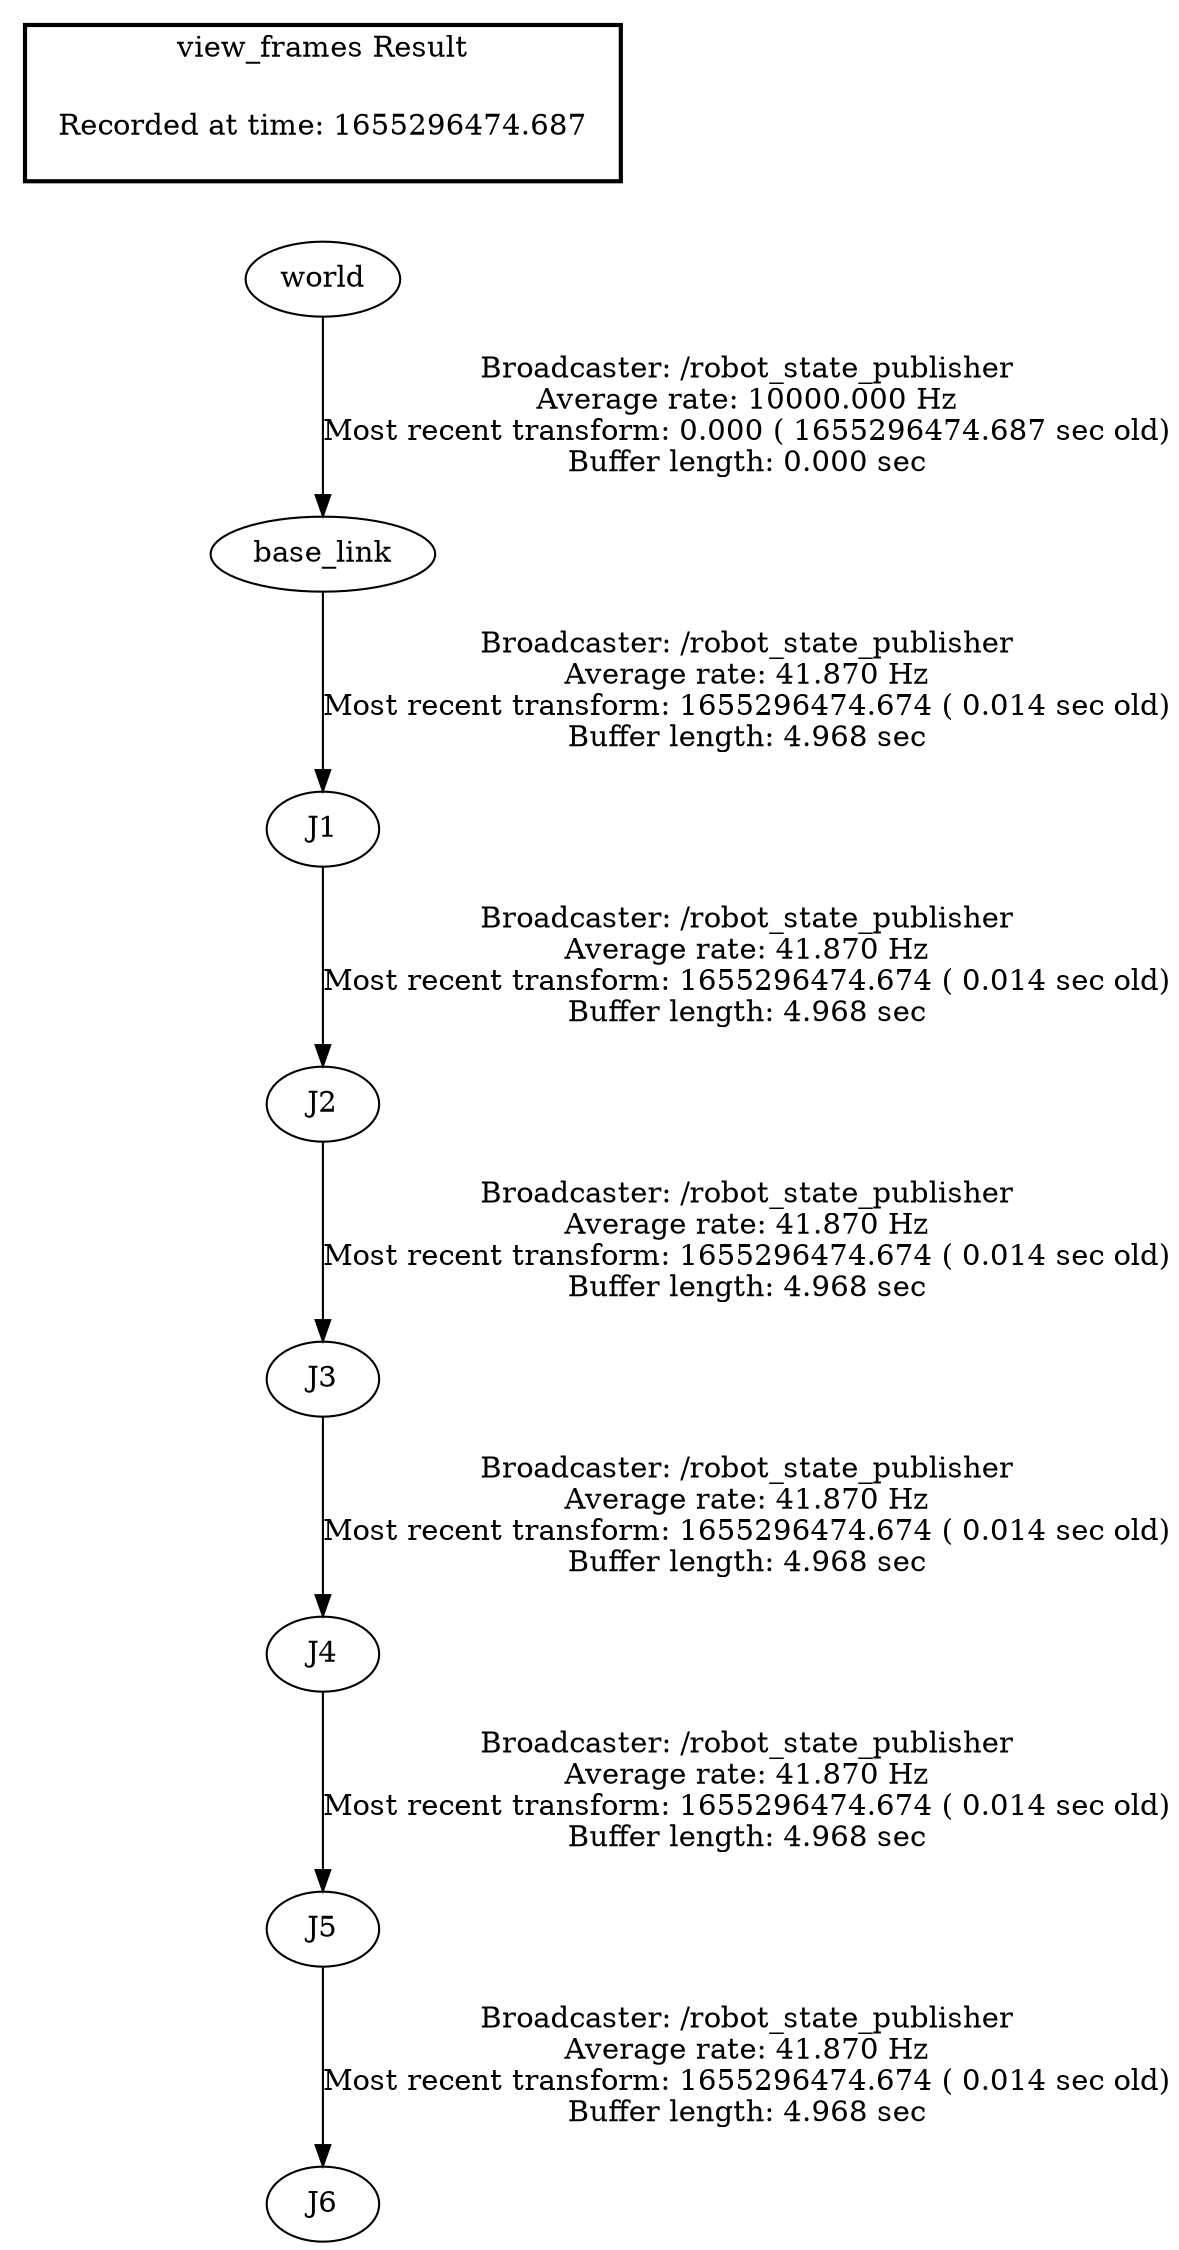 digraph G {
"world" -> "base_link"[label="Broadcaster: /robot_state_publisher\nAverage rate: 10000.000 Hz\nMost recent transform: 0.000 ( 1655296474.687 sec old)\nBuffer length: 0.000 sec\n"];
"base_link" -> "J1"[label="Broadcaster: /robot_state_publisher\nAverage rate: 41.870 Hz\nMost recent transform: 1655296474.674 ( 0.014 sec old)\nBuffer length: 4.968 sec\n"];
"J1" -> "J2"[label="Broadcaster: /robot_state_publisher\nAverage rate: 41.870 Hz\nMost recent transform: 1655296474.674 ( 0.014 sec old)\nBuffer length: 4.968 sec\n"];
"J2" -> "J3"[label="Broadcaster: /robot_state_publisher\nAverage rate: 41.870 Hz\nMost recent transform: 1655296474.674 ( 0.014 sec old)\nBuffer length: 4.968 sec\n"];
"J3" -> "J4"[label="Broadcaster: /robot_state_publisher\nAverage rate: 41.870 Hz\nMost recent transform: 1655296474.674 ( 0.014 sec old)\nBuffer length: 4.968 sec\n"];
"J4" -> "J5"[label="Broadcaster: /robot_state_publisher\nAverage rate: 41.870 Hz\nMost recent transform: 1655296474.674 ( 0.014 sec old)\nBuffer length: 4.968 sec\n"];
"J5" -> "J6"[label="Broadcaster: /robot_state_publisher\nAverage rate: 41.870 Hz\nMost recent transform: 1655296474.674 ( 0.014 sec old)\nBuffer length: 4.968 sec\n"];
edge [style=invis];
 subgraph cluster_legend { style=bold; color=black; label ="view_frames Result";
"Recorded at time: 1655296474.687"[ shape=plaintext ] ;
 }->"world";
}